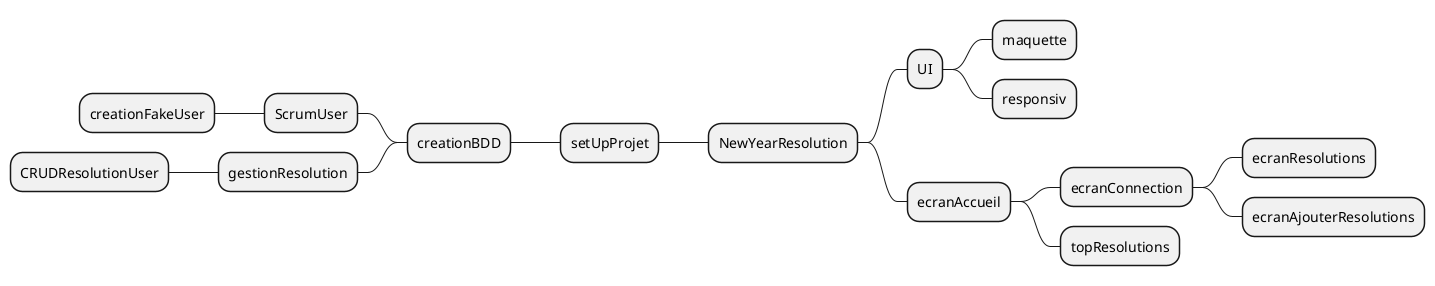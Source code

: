 @startmindmap
* NewYearResolution
** UI
*** maquette
*** responsiv
** ecranAccueil
*** ecranConnection
**** ecranResolutions
**** ecranAjouterResolutions
*** topResolutions
left side
** setUpProjet
*** creationBDD
**** ScrumUser
***** creationFakeUser
**** gestionResolution
***** CRUDResolutionUser
@endmindmap